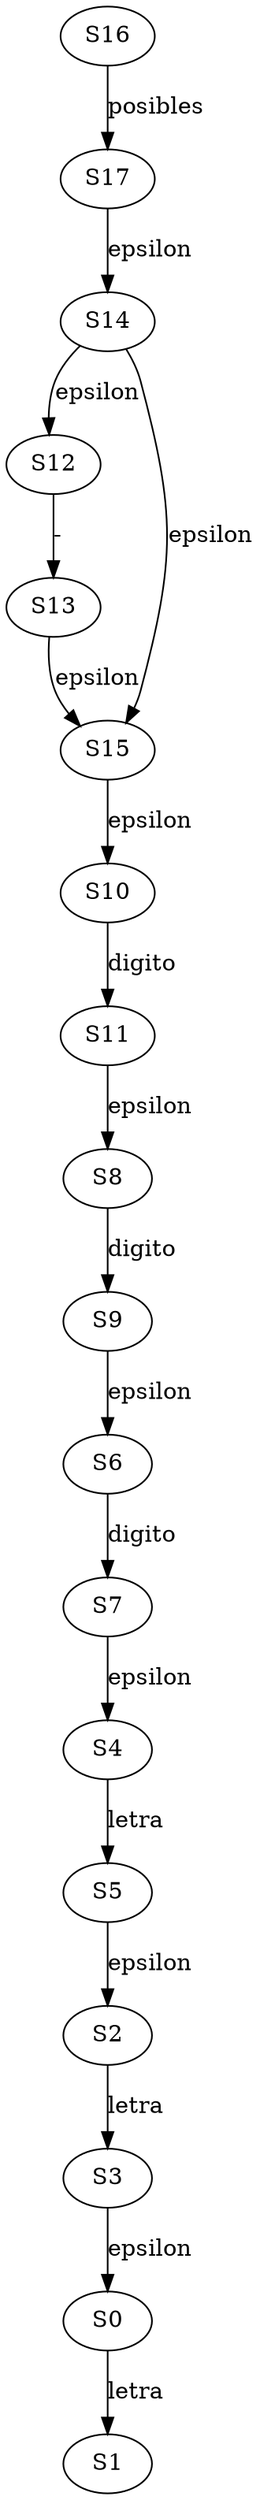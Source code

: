 digraph Thompson{
S0[label="S0"];
S1[label="S1"];
S0 -> S1 [label="letra"];
S2[label="S2"];
S3[label="S3"];
S2 -> S3 [label="letra"];
S3 -> S0 [label="epsilon"];
S4[label="S4"];
S5[label="S5"];
S4 -> S5 [label="letra"];
S5 -> S2 [label="epsilon"];
S6[label="S6"];
S7[label="S7"];
S6 -> S7 [label="digito"];
S7 -> S4 [label="epsilon"];
S8[label="S8"];
S9[label="S9"];
S8 -> S9 [label="digito"];
S9 -> S6 [label="epsilon"];
S10[label="S10"];
S11[label="S11"];
S10 -> S11 [label="digito"];
S11 -> S8 [label="epsilon"];
S12[label="S12"];
S13[label="S13"];
S12 -> S13 [label="-"];
S14[label="S14"];
S15[label="S15"];
S14 -> S12 [label="epsilon"];
S14 -> S15 [label="epsilon"];
S13 -> S15 [label="epsilon"];
S15 -> S10 [label="epsilon"];
S16[label="S16"];
S17[label="S17"];
S16 -> S17 [label="posibles"];
S17 -> S14 [label="epsilon"];

}
